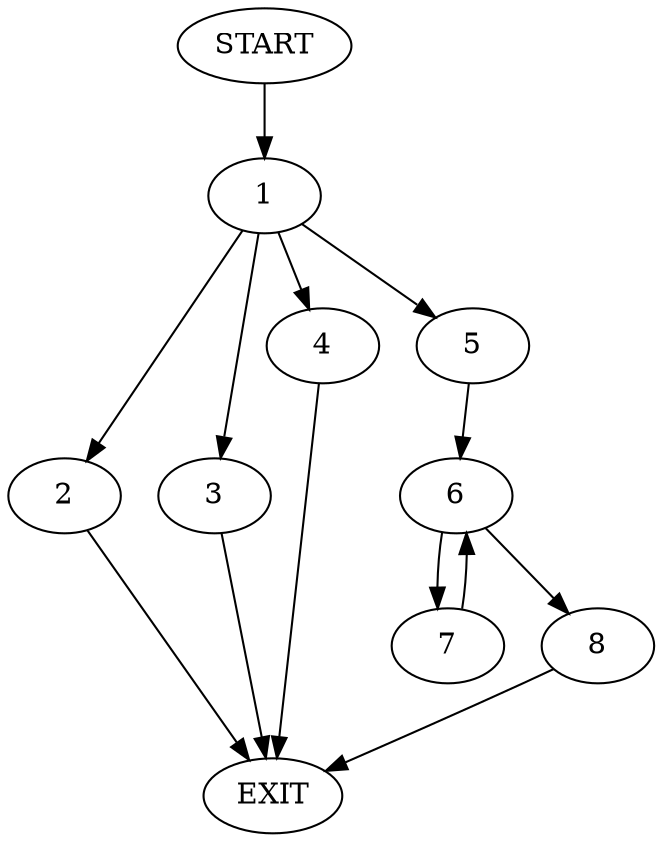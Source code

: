 digraph {
0 [label="START"]
9 [label="EXIT"]
0 -> 1
1 -> 2
1 -> 3
1 -> 4
1 -> 5
4 -> 9
2 -> 9
5 -> 6
3 -> 9
6 -> 7
6 -> 8
7 -> 6
8 -> 9
}
